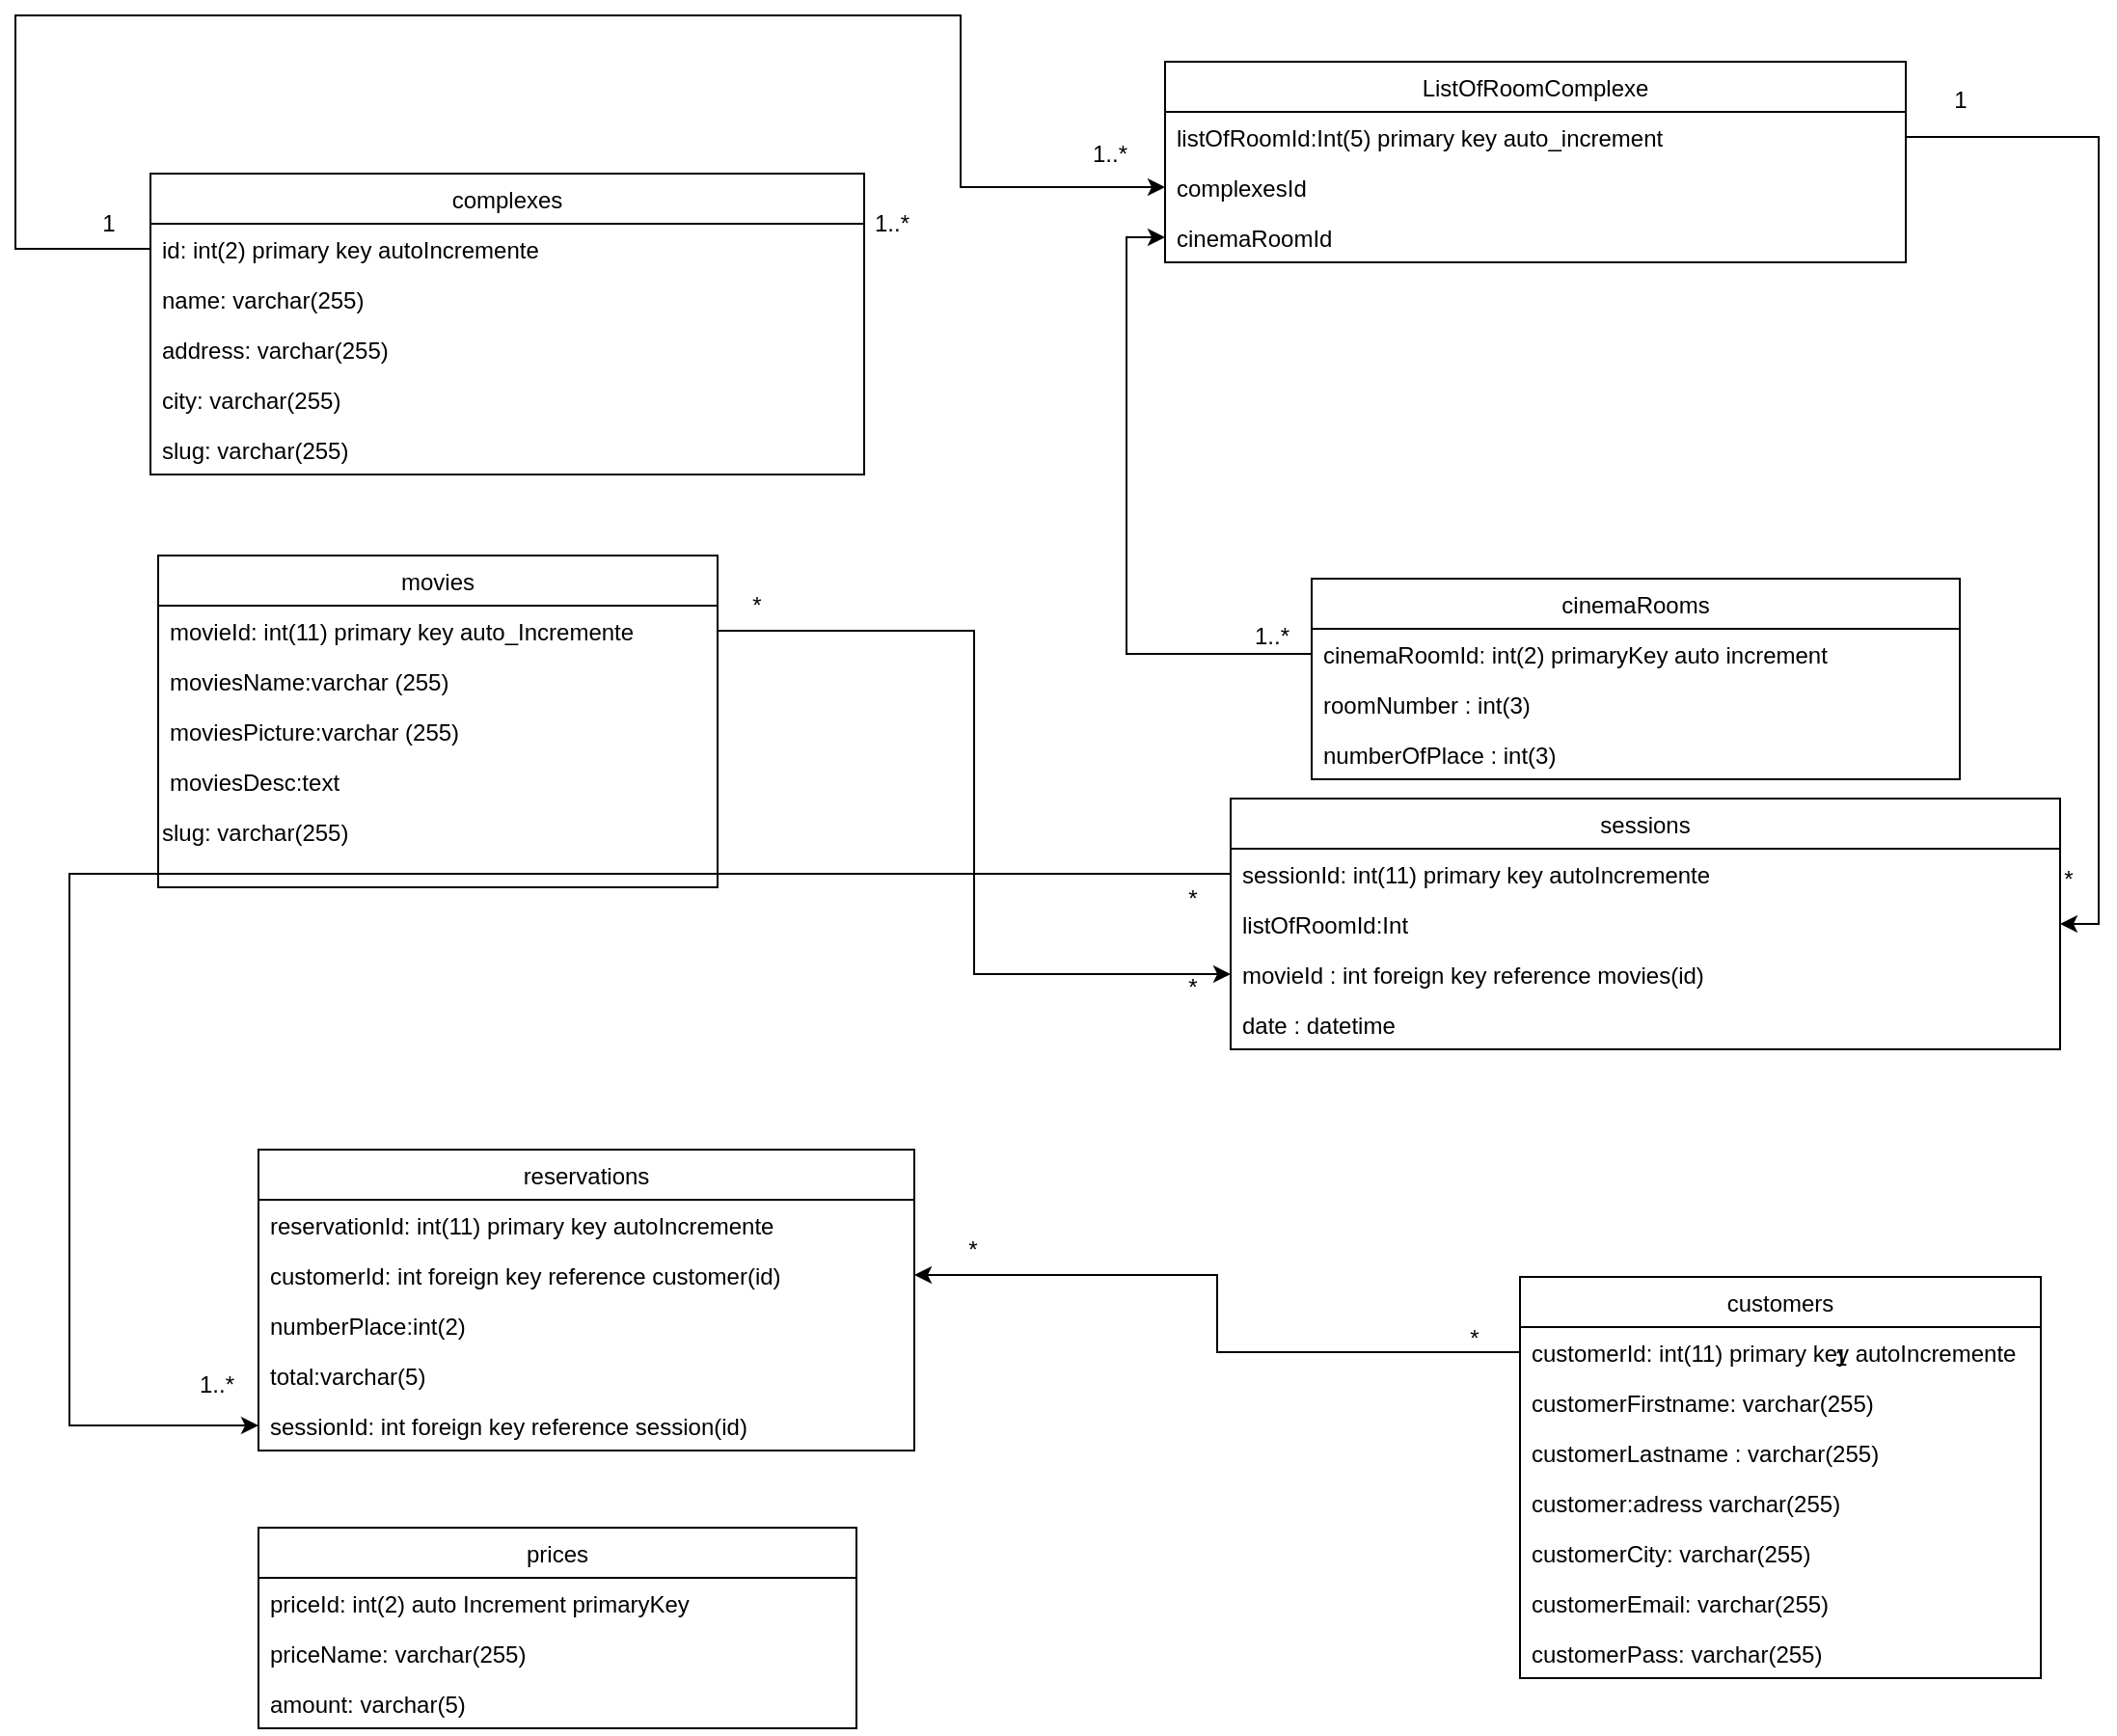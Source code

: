 <mxfile version="14.6.13" type="device"><diagram name="Page-1" id="c4acf3e9-155e-7222-9cf6-157b1a14988f"><mxGraphModel dx="2591" dy="1627" grid="1" gridSize="14" guides="1" tooltips="1" connect="1" arrows="1" fold="1" page="1" pageScale="1" pageWidth="1169" pageHeight="827" background="none" math="0" shadow="0"><root><mxCell id="0"/><mxCell id="1" parent="0"/><mxCell id="s12ijiWnU8lxfsL233_1-1" value="complexes" style="swimlane;fontStyle=0;childLayout=stackLayout;horizontal=1;startSize=26;horizontalStack=0;resizeParent=1;resizeParentMax=0;resizeLast=0;collapsible=1;marginBottom=0;" vertex="1" parent="1"><mxGeometry x="-294" y="-324" width="370" height="156" as="geometry"/></mxCell><mxCell id="s12ijiWnU8lxfsL233_1-2" value="id: int(2) primary key autoIncremente" style="text;strokeColor=none;fillColor=none;align=left;verticalAlign=top;spacingLeft=4;spacingRight=4;overflow=hidden;rotatable=0;points=[[0,0.5],[1,0.5]];portConstraint=eastwest;" vertex="1" parent="s12ijiWnU8lxfsL233_1-1"><mxGeometry y="26" width="370" height="26" as="geometry"/></mxCell><mxCell id="s12ijiWnU8lxfsL233_1-3" value="name: varchar(255)" style="text;strokeColor=none;fillColor=none;align=left;verticalAlign=top;spacingLeft=4;spacingRight=4;overflow=hidden;rotatable=0;points=[[0,0.5],[1,0.5]];portConstraint=eastwest;" vertex="1" parent="s12ijiWnU8lxfsL233_1-1"><mxGeometry y="52" width="370" height="26" as="geometry"/></mxCell><mxCell id="s12ijiWnU8lxfsL233_1-5" value="address: varchar(255)&#10;" style="text;strokeColor=none;fillColor=none;align=left;verticalAlign=top;spacingLeft=4;spacingRight=4;overflow=hidden;rotatable=0;points=[[0,0.5],[1,0.5]];portConstraint=eastwest;" vertex="1" parent="s12ijiWnU8lxfsL233_1-1"><mxGeometry y="78" width="370" height="26" as="geometry"/></mxCell><mxCell id="s12ijiWnU8lxfsL233_1-188" value="city: varchar(255)" style="text;strokeColor=none;fillColor=none;align=left;verticalAlign=top;spacingLeft=4;spacingRight=4;overflow=hidden;rotatable=0;points=[[0,0.5],[1,0.5]];portConstraint=eastwest;" vertex="1" parent="s12ijiWnU8lxfsL233_1-1"><mxGeometry y="104" width="370" height="26" as="geometry"/></mxCell><mxCell id="s12ijiWnU8lxfsL233_1-4" value="slug: varchar(255)" style="text;strokeColor=none;fillColor=none;align=left;verticalAlign=top;spacingLeft=4;spacingRight=4;overflow=hidden;rotatable=0;points=[[0,0.5],[1,0.5]];portConstraint=eastwest;" vertex="1" parent="s12ijiWnU8lxfsL233_1-1"><mxGeometry y="130" width="370" height="26" as="geometry"/></mxCell><mxCell id="s12ijiWnU8lxfsL233_1-7" value="cinemaRooms" style="swimlane;fontStyle=0;childLayout=stackLayout;horizontal=1;startSize=26;horizontalStack=0;resizeParent=1;resizeParentMax=0;resizeLast=0;collapsible=1;marginBottom=0;" vertex="1" parent="1"><mxGeometry x="308" y="-114" width="336" height="104" as="geometry"/></mxCell><mxCell id="s12ijiWnU8lxfsL233_1-8" value="cinemaRoomId: int(2) primaryKey auto increment" style="text;strokeColor=none;fillColor=none;align=left;verticalAlign=top;spacingLeft=4;spacingRight=4;overflow=hidden;rotatable=0;points=[[0,0.5],[1,0.5]];portConstraint=eastwest;" vertex="1" parent="s12ijiWnU8lxfsL233_1-7"><mxGeometry y="26" width="336" height="26" as="geometry"/></mxCell><mxCell id="s12ijiWnU8lxfsL233_1-10" value="roomNumber : int(3)" style="text;strokeColor=none;fillColor=none;align=left;verticalAlign=top;spacingLeft=4;spacingRight=4;overflow=hidden;rotatable=0;points=[[0,0.5],[1,0.5]];portConstraint=eastwest;" vertex="1" parent="s12ijiWnU8lxfsL233_1-7"><mxGeometry y="52" width="336" height="26" as="geometry"/></mxCell><mxCell id="s12ijiWnU8lxfsL233_1-210" value="numberOfPlace : int(3)" style="text;strokeColor=none;fillColor=none;align=left;verticalAlign=top;spacingLeft=4;spacingRight=4;overflow=hidden;rotatable=0;points=[[0,0.5],[1,0.5]];portConstraint=eastwest;" vertex="1" parent="s12ijiWnU8lxfsL233_1-7"><mxGeometry y="78" width="336" height="26" as="geometry"/></mxCell><mxCell id="s12ijiWnU8lxfsL233_1-11" value="prices" style="swimlane;fontStyle=0;childLayout=stackLayout;horizontal=1;startSize=26;horizontalStack=0;resizeParent=1;resizeParentMax=0;resizeLast=0;collapsible=1;marginBottom=0;" vertex="1" parent="1"><mxGeometry x="-238" y="378" width="310" height="104" as="geometry"/></mxCell><mxCell id="s12ijiWnU8lxfsL233_1-12" value="priceId: int(2) auto Increment primaryKey" style="text;strokeColor=none;fillColor=none;align=left;verticalAlign=top;spacingLeft=4;spacingRight=4;overflow=hidden;rotatable=0;points=[[0,0.5],[1,0.5]];portConstraint=eastwest;" vertex="1" parent="s12ijiWnU8lxfsL233_1-11"><mxGeometry y="26" width="310" height="26" as="geometry"/></mxCell><mxCell id="s12ijiWnU8lxfsL233_1-13" value="priceName: varchar(255)" style="text;strokeColor=none;fillColor=none;align=left;verticalAlign=top;spacingLeft=4;spacingRight=4;overflow=hidden;rotatable=0;points=[[0,0.5],[1,0.5]];portConstraint=eastwest;" vertex="1" parent="s12ijiWnU8lxfsL233_1-11"><mxGeometry y="52" width="310" height="26" as="geometry"/></mxCell><mxCell id="s12ijiWnU8lxfsL233_1-14" value="amount: varchar(5)" style="text;strokeColor=none;fillColor=none;align=left;verticalAlign=top;spacingLeft=4;spacingRight=4;overflow=hidden;rotatable=0;points=[[0,0.5],[1,0.5]];portConstraint=eastwest;" vertex="1" parent="s12ijiWnU8lxfsL233_1-11"><mxGeometry y="78" width="310" height="26" as="geometry"/></mxCell><mxCell id="s12ijiWnU8lxfsL233_1-15" value="customers" style="swimlane;fontStyle=0;childLayout=stackLayout;horizontal=1;startSize=26;horizontalStack=0;resizeParent=1;resizeParentMax=0;resizeLast=0;collapsible=1;marginBottom=0;" vertex="1" parent="1"><mxGeometry x="416" y="248" width="270" height="208" as="geometry"/></mxCell><mxCell id="s12ijiWnU8lxfsL233_1-16" value="customerId: int(11) primary key autoIncremente" style="text;strokeColor=none;fillColor=none;align=left;verticalAlign=top;spacingLeft=4;spacingRight=4;overflow=hidden;rotatable=0;points=[[0,0.5],[1,0.5]];portConstraint=eastwest;" vertex="1" parent="s12ijiWnU8lxfsL233_1-15"><mxGeometry y="26" width="270" height="26" as="geometry"/></mxCell><mxCell id="s12ijiWnU8lxfsL233_1-17" value="customerFirstname: varchar(255)" style="text;strokeColor=none;fillColor=none;align=left;verticalAlign=top;spacingLeft=4;spacingRight=4;overflow=hidden;rotatable=0;points=[[0,0.5],[1,0.5]];portConstraint=eastwest;" vertex="1" parent="s12ijiWnU8lxfsL233_1-15"><mxGeometry y="52" width="270" height="26" as="geometry"/></mxCell><mxCell id="s12ijiWnU8lxfsL233_1-18" value="customerLastname : varchar(255)" style="text;strokeColor=none;fillColor=none;align=left;verticalAlign=top;spacingLeft=4;spacingRight=4;overflow=hidden;rotatable=0;points=[[0,0.5],[1,0.5]];portConstraint=eastwest;" vertex="1" parent="s12ijiWnU8lxfsL233_1-15"><mxGeometry y="78" width="270" height="26" as="geometry"/></mxCell><mxCell id="s12ijiWnU8lxfsL233_1-19" value="customer:adress varchar(255)" style="text;strokeColor=none;fillColor=none;align=left;verticalAlign=top;spacingLeft=4;spacingRight=4;overflow=hidden;rotatable=0;points=[[0,0.5],[1,0.5]];portConstraint=eastwest;" vertex="1" parent="s12ijiWnU8lxfsL233_1-15"><mxGeometry y="104" width="270" height="26" as="geometry"/></mxCell><mxCell id="s12ijiWnU8lxfsL233_1-20" value="customerCity: varchar(255)" style="text;strokeColor=none;fillColor=none;align=left;verticalAlign=top;spacingLeft=4;spacingRight=4;overflow=hidden;rotatable=0;points=[[0,0.5],[1,0.5]];portConstraint=eastwest;" vertex="1" parent="s12ijiWnU8lxfsL233_1-15"><mxGeometry y="130" width="270" height="26" as="geometry"/></mxCell><mxCell id="s12ijiWnU8lxfsL233_1-199" value="customerEmail: varchar(255)" style="text;strokeColor=none;fillColor=none;align=left;verticalAlign=top;spacingLeft=4;spacingRight=4;overflow=hidden;rotatable=0;points=[[0,0.5],[1,0.5]];portConstraint=eastwest;" vertex="1" parent="s12ijiWnU8lxfsL233_1-15"><mxGeometry y="156" width="270" height="26" as="geometry"/></mxCell><mxCell id="s12ijiWnU8lxfsL233_1-21" value="customerPass: varchar(255)" style="text;strokeColor=none;fillColor=none;align=left;verticalAlign=top;spacingLeft=4;spacingRight=4;overflow=hidden;rotatable=0;points=[[0,0.5],[1,0.5]];portConstraint=eastwest;" vertex="1" parent="s12ijiWnU8lxfsL233_1-15"><mxGeometry y="182" width="270" height="26" as="geometry"/></mxCell><mxCell id="s12ijiWnU8lxfsL233_1-22" value="movies" style="swimlane;fontStyle=0;childLayout=stackLayout;horizontal=1;startSize=26;horizontalStack=0;resizeParent=1;resizeParentMax=0;resizeLast=0;collapsible=1;marginBottom=0;" vertex="1" parent="1"><mxGeometry x="-290" y="-126" width="290" height="172" as="geometry"/></mxCell><mxCell id="s12ijiWnU8lxfsL233_1-23" value="movieId: int(11) primary key auto_Incremente" style="text;strokeColor=none;fillColor=none;align=left;verticalAlign=top;spacingLeft=4;spacingRight=4;overflow=hidden;rotatable=0;points=[[0,0.5],[1,0.5]];portConstraint=eastwest;" vertex="1" parent="s12ijiWnU8lxfsL233_1-22"><mxGeometry y="26" width="290" height="26" as="geometry"/></mxCell><mxCell id="s12ijiWnU8lxfsL233_1-24" value="moviesName:varchar (255)" style="text;strokeColor=none;fillColor=none;align=left;verticalAlign=top;spacingLeft=4;spacingRight=4;overflow=hidden;rotatable=0;points=[[0,0.5],[1,0.5]];portConstraint=eastwest;" vertex="1" parent="s12ijiWnU8lxfsL233_1-22"><mxGeometry y="52" width="290" height="26" as="geometry"/></mxCell><mxCell id="s12ijiWnU8lxfsL233_1-212" value="moviesPicture:varchar (255)" style="text;strokeColor=none;fillColor=none;align=left;verticalAlign=top;spacingLeft=4;spacingRight=4;overflow=hidden;rotatable=0;points=[[0,0.5],[1,0.5]];portConstraint=eastwest;" vertex="1" parent="s12ijiWnU8lxfsL233_1-22"><mxGeometry y="78" width="290" height="26" as="geometry"/></mxCell><mxCell id="s12ijiWnU8lxfsL233_1-25" value="moviesDesc:text " style="text;strokeColor=none;fillColor=none;align=left;verticalAlign=top;spacingLeft=4;spacingRight=4;overflow=hidden;rotatable=0;points=[[0,0.5],[1,0.5]];portConstraint=eastwest;" vertex="1" parent="s12ijiWnU8lxfsL233_1-22"><mxGeometry y="104" width="290" height="26" as="geometry"/></mxCell><mxCell id="s12ijiWnU8lxfsL233_1-190" value="&lt;span style=&quot;color: rgb(0, 0, 0); font-family: helvetica; font-size: 12px; font-style: normal; font-weight: 400; letter-spacing: normal; text-align: left; text-indent: 0px; text-transform: none; word-spacing: 0px; background-color: rgb(255, 255, 255); display: inline; float: none;&quot;&gt;slug: varchar(255)&lt;/span&gt;" style="text;whiteSpace=wrap;html=1;" vertex="1" parent="s12ijiWnU8lxfsL233_1-22"><mxGeometry y="130" width="290" height="42" as="geometry"/></mxCell><mxCell id="s12ijiWnU8lxfsL233_1-27" value="reservations" style="swimlane;fontStyle=0;childLayout=stackLayout;horizontal=1;startSize=26;horizontalStack=0;resizeParent=1;resizeParentMax=0;resizeLast=0;collapsible=1;marginBottom=0;" vertex="1" parent="1"><mxGeometry x="-238" y="182" width="340" height="156" as="geometry"/></mxCell><mxCell id="s12ijiWnU8lxfsL233_1-28" value="reservationId: int(11) primary key autoIncremente" style="text;strokeColor=none;fillColor=none;align=left;verticalAlign=top;spacingLeft=4;spacingRight=4;overflow=hidden;rotatable=0;points=[[0,0.5],[1,0.5]];portConstraint=eastwest;" vertex="1" parent="s12ijiWnU8lxfsL233_1-27"><mxGeometry y="26" width="340" height="26" as="geometry"/></mxCell><mxCell id="s12ijiWnU8lxfsL233_1-29" value="customerId: int foreign key reference customer(id)" style="text;strokeColor=none;fillColor=none;align=left;verticalAlign=top;spacingLeft=4;spacingRight=4;overflow=hidden;rotatable=0;points=[[0,0.5],[1,0.5]];portConstraint=eastwest;" vertex="1" parent="s12ijiWnU8lxfsL233_1-27"><mxGeometry y="52" width="340" height="26" as="geometry"/></mxCell><mxCell id="s12ijiWnU8lxfsL233_1-31" value="numberPlace:int(2)" style="text;strokeColor=none;fillColor=none;align=left;verticalAlign=top;spacingLeft=4;spacingRight=4;overflow=hidden;rotatable=0;points=[[0,0.5],[1,0.5]];portConstraint=eastwest;" vertex="1" parent="s12ijiWnU8lxfsL233_1-27"><mxGeometry y="78" width="340" height="26" as="geometry"/></mxCell><mxCell id="s12ijiWnU8lxfsL233_1-39" value="total:varchar(5)" style="text;strokeColor=none;fillColor=none;align=left;verticalAlign=top;spacingLeft=4;spacingRight=4;overflow=hidden;rotatable=0;points=[[0,0.5],[1,0.5]];portConstraint=eastwest;" vertex="1" parent="s12ijiWnU8lxfsL233_1-27"><mxGeometry y="104" width="340" height="26" as="geometry"/></mxCell><mxCell id="s12ijiWnU8lxfsL233_1-30" value="sessionId: int foreign key reference session(id)" style="text;strokeColor=none;fillColor=none;align=left;verticalAlign=top;spacingLeft=4;spacingRight=4;overflow=hidden;rotatable=0;points=[[0,0.5],[1,0.5]];portConstraint=eastwest;" vertex="1" parent="s12ijiWnU8lxfsL233_1-27"><mxGeometry y="130" width="340" height="26" as="geometry"/></mxCell><mxCell id="s12ijiWnU8lxfsL233_1-32" value="sessions" style="swimlane;fontStyle=0;childLayout=stackLayout;horizontal=1;startSize=26;fillColor=none;horizontalStack=0;resizeParent=1;resizeParentMax=0;resizeLast=0;collapsible=1;marginBottom=0;" vertex="1" parent="1"><mxGeometry x="266" width="430" height="130" as="geometry"/></mxCell><mxCell id="s12ijiWnU8lxfsL233_1-34" value="sessionId: int(11) primary key autoIncremente" style="text;strokeColor=none;fillColor=none;align=left;verticalAlign=top;spacingLeft=4;spacingRight=4;overflow=hidden;rotatable=0;points=[[0,0.5],[1,0.5]];portConstraint=eastwest;" vertex="1" parent="s12ijiWnU8lxfsL233_1-32"><mxGeometry y="26" width="430" height="26" as="geometry"/></mxCell><mxCell id="s12ijiWnU8lxfsL233_1-202" value="listOfRoomId:Int" style="text;strokeColor=none;fillColor=none;align=left;verticalAlign=top;spacingLeft=4;spacingRight=4;overflow=hidden;rotatable=0;points=[[0,0.5],[1,0.5]];portConstraint=eastwest;" vertex="1" parent="s12ijiWnU8lxfsL233_1-32"><mxGeometry y="52" width="430" height="26" as="geometry"/></mxCell><mxCell id="s12ijiWnU8lxfsL233_1-36" value="movieId : int foreign key reference movies(id)" style="text;strokeColor=none;fillColor=none;align=left;verticalAlign=top;spacingLeft=4;spacingRight=4;overflow=hidden;rotatable=0;points=[[0,0.5],[1,0.5]];portConstraint=eastwest;" vertex="1" parent="s12ijiWnU8lxfsL233_1-32"><mxGeometry y="78" width="430" height="26" as="geometry"/></mxCell><mxCell id="s12ijiWnU8lxfsL233_1-40" value="date : datetime" style="text;strokeColor=none;fillColor=none;align=left;verticalAlign=top;spacingLeft=4;spacingRight=4;overflow=hidden;rotatable=0;points=[[0,0.5],[1,0.5]];portConstraint=eastwest;" vertex="1" parent="s12ijiWnU8lxfsL233_1-32"><mxGeometry y="104" width="430" height="26" as="geometry"/></mxCell><mxCell id="s12ijiWnU8lxfsL233_1-41" style="edgeStyle=orthogonalEdgeStyle;rounded=0;orthogonalLoop=1;jettySize=auto;html=1;entryX=1;entryY=0.5;entryDx=0;entryDy=0;" edge="1" parent="1" source="s12ijiWnU8lxfsL233_1-16" target="s12ijiWnU8lxfsL233_1-29"><mxGeometry relative="1" as="geometry"/></mxCell><mxCell id="s12ijiWnU8lxfsL233_1-42" value="*" style="text;html=1;align=center;verticalAlign=middle;resizable=0;points=[];autosize=1;strokeColor=none;" vertex="1" parent="1"><mxGeometry x="118" y="220" width="28" height="28" as="geometry"/></mxCell><mxCell id="s12ijiWnU8lxfsL233_1-44" value="1" style="text;html=1;align=center;verticalAlign=middle;resizable=0;points=[];autosize=1;strokeColor=none;" vertex="1" parent="1"><mxGeometry x="568" y="276" width="28" height="28" as="geometry"/></mxCell><mxCell id="s12ijiWnU8lxfsL233_1-177" style="edgeStyle=orthogonalEdgeStyle;rounded=0;orthogonalLoop=1;jettySize=auto;html=1;exitX=1;exitY=0.5;exitDx=0;exitDy=0;entryX=0;entryY=0.5;entryDx=0;entryDy=0;" edge="1" parent="1" source="s12ijiWnU8lxfsL233_1-23" target="s12ijiWnU8lxfsL233_1-36"><mxGeometry relative="1" as="geometry"/></mxCell><mxCell id="s12ijiWnU8lxfsL233_1-180" value="1..*" style="text;html=1;align=center;verticalAlign=middle;resizable=0;points=[];autosize=1;strokeColor=none;" vertex="1" parent="1"><mxGeometry x="69" y="-312" width="42" height="28" as="geometry"/></mxCell><mxCell id="s12ijiWnU8lxfsL233_1-184" value="*" style="text;html=1;align=center;verticalAlign=middle;resizable=0;points=[];autosize=1;strokeColor=none;" vertex="1" parent="1"><mxGeometry x="232" y="38" width="28" height="28" as="geometry"/></mxCell><mxCell id="s12ijiWnU8lxfsL233_1-185" value="*" style="text;html=1;align=center;verticalAlign=middle;resizable=0;points=[];autosize=1;strokeColor=none;" vertex="1" parent="1"><mxGeometry x="6" y="-114" width="28" height="28" as="geometry"/></mxCell><mxCell id="s12ijiWnU8lxfsL233_1-187" value="*" style="text;html=1;align=center;verticalAlign=middle;resizable=0;points=[];autosize=1;strokeColor=none;" vertex="1" parent="1"><mxGeometry x="686" y="28" width="28" height="28" as="geometry"/></mxCell><mxCell id="s12ijiWnU8lxfsL233_1-191" value="ListOfRoomComplexe" style="swimlane;fontStyle=0;childLayout=stackLayout;horizontal=1;startSize=26;horizontalStack=0;resizeParent=1;resizeParentMax=0;resizeLast=0;collapsible=1;marginBottom=0;" vertex="1" parent="1"><mxGeometry x="232" y="-382" width="384" height="104" as="geometry"/></mxCell><mxCell id="s12ijiWnU8lxfsL233_1-200" value="listOfRoomId:Int(5) primary key auto_increment" style="text;strokeColor=none;fillColor=none;align=left;verticalAlign=top;spacingLeft=4;spacingRight=4;overflow=hidden;rotatable=0;points=[[0,0.5],[1,0.5]];portConstraint=eastwest;" vertex="1" parent="s12ijiWnU8lxfsL233_1-191"><mxGeometry y="26" width="384" height="26" as="geometry"/></mxCell><mxCell id="s12ijiWnU8lxfsL233_1-192" value="complexesId " style="text;strokeColor=none;fillColor=none;align=left;verticalAlign=top;spacingLeft=4;spacingRight=4;overflow=hidden;rotatable=0;points=[[0,0.5],[1,0.5]];portConstraint=eastwest;" vertex="1" parent="s12ijiWnU8lxfsL233_1-191"><mxGeometry y="52" width="384" height="26" as="geometry"/></mxCell><mxCell id="s12ijiWnU8lxfsL233_1-193" value="cinemaRoomId" style="text;strokeColor=none;fillColor=none;align=left;verticalAlign=top;spacingLeft=4;spacingRight=4;overflow=hidden;rotatable=0;points=[[0,0.5],[1,0.5]];portConstraint=eastwest;" vertex="1" parent="s12ijiWnU8lxfsL233_1-191"><mxGeometry y="78" width="384" height="26" as="geometry"/></mxCell><mxCell id="s12ijiWnU8lxfsL233_1-195" style="edgeStyle=orthogonalEdgeStyle;rounded=0;orthogonalLoop=1;jettySize=auto;html=1;exitX=0;exitY=0.5;exitDx=0;exitDy=0;entryX=0;entryY=0.5;entryDx=0;entryDy=0;" edge="1" parent="1" source="s12ijiWnU8lxfsL233_1-2" target="s12ijiWnU8lxfsL233_1-192"><mxGeometry relative="1" as="geometry"><mxPoint x="196" y="-330" as="targetPoint"/><Array as="points"><mxPoint x="-364" y="-285"/><mxPoint x="-364" y="-406"/><mxPoint x="126" y="-406"/><mxPoint x="126" y="-317"/></Array></mxGeometry></mxCell><mxCell id="s12ijiWnU8lxfsL233_1-196" style="edgeStyle=orthogonalEdgeStyle;rounded=0;orthogonalLoop=1;jettySize=auto;html=1;exitX=0;exitY=0.5;exitDx=0;exitDy=0;entryX=0;entryY=0.5;entryDx=0;entryDy=0;" edge="1" parent="1" source="s12ijiWnU8lxfsL233_1-8" target="s12ijiWnU8lxfsL233_1-193"><mxGeometry relative="1" as="geometry"/></mxCell><mxCell id="s12ijiWnU8lxfsL233_1-197" value="1" style="text;html=1;align=center;verticalAlign=middle;resizable=0;points=[];autosize=1;strokeColor=none;" vertex="1" parent="1"><mxGeometry x="-330" y="-312" width="28" height="28" as="geometry"/></mxCell><mxCell id="s12ijiWnU8lxfsL233_1-198" value="1..*" style="text;html=1;align=center;verticalAlign=middle;resizable=0;points=[];autosize=1;strokeColor=none;" vertex="1" parent="1"><mxGeometry x="266" y="-98" width="42" height="28" as="geometry"/></mxCell><mxCell id="s12ijiWnU8lxfsL233_1-181" value="*" style="text;html=1;align=center;verticalAlign=middle;resizable=0;points=[];autosize=1;strokeColor=none;" vertex="1" parent="1"><mxGeometry x="232" y="84" width="28" height="28" as="geometry"/></mxCell><mxCell id="s12ijiWnU8lxfsL233_1-204" style="edgeStyle=orthogonalEdgeStyle;rounded=0;orthogonalLoop=1;jettySize=auto;html=1;exitX=1;exitY=0.5;exitDx=0;exitDy=0;entryX=1;entryY=0.5;entryDx=0;entryDy=0;" edge="1" parent="1" source="s12ijiWnU8lxfsL233_1-200" target="s12ijiWnU8lxfsL233_1-202"><mxGeometry relative="1" as="geometry"/></mxCell><mxCell id="s12ijiWnU8lxfsL233_1-205" value="1" style="text;html=1;align=center;verticalAlign=middle;resizable=0;points=[];autosize=1;strokeColor=none;" vertex="1" parent="1"><mxGeometry x="630" y="-376" width="28" height="28" as="geometry"/></mxCell><mxCell id="s12ijiWnU8lxfsL233_1-206" style="edgeStyle=orthogonalEdgeStyle;rounded=0;orthogonalLoop=1;jettySize=auto;html=1;exitX=0;exitY=0.5;exitDx=0;exitDy=0;entryX=0;entryY=0.5;entryDx=0;entryDy=0;" edge="1" parent="1" source="s12ijiWnU8lxfsL233_1-34" target="s12ijiWnU8lxfsL233_1-30"><mxGeometry relative="1" as="geometry"><Array as="points"><mxPoint x="-336" y="39"/><mxPoint x="-336" y="325"/></Array></mxGeometry></mxCell><mxCell id="s12ijiWnU8lxfsL233_1-207" value="1..*" style="text;html=1;align=center;verticalAlign=middle;resizable=0;points=[];autosize=1;strokeColor=none;" vertex="1" parent="1"><mxGeometry x="-281" y="290" width="42" height="28" as="geometry"/></mxCell><mxCell id="s12ijiWnU8lxfsL233_1-208" value="*" style="text;html=1;align=center;verticalAlign=middle;resizable=0;points=[];autosize=1;strokeColor=none;" vertex="1" parent="1"><mxGeometry x="378" y="266" width="28" height="28" as="geometry"/></mxCell><mxCell id="s12ijiWnU8lxfsL233_1-209" value="1..*" style="text;html=1;align=center;verticalAlign=middle;resizable=0;points=[];autosize=1;strokeColor=none;" vertex="1" parent="1"><mxGeometry x="182" y="-348" width="42" height="28" as="geometry"/></mxCell></root></mxGraphModel></diagram></mxfile>